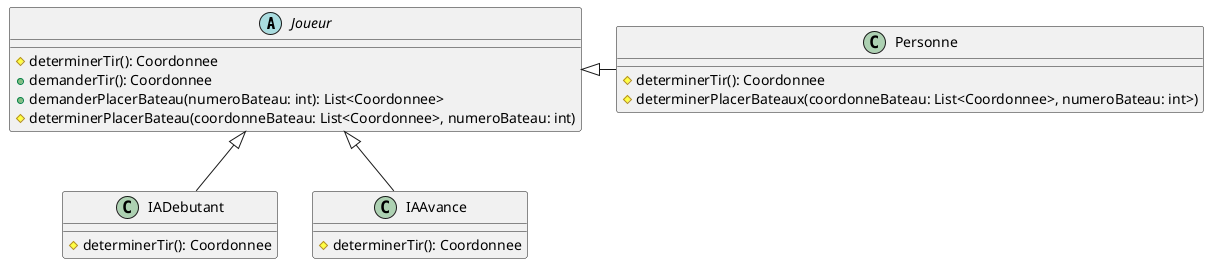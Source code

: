 @startuml


abstract class Joueur{
    # determinerTir(): Coordonnee
    + demanderTir(): Coordonnee
    + demanderPlacerBateau(numeroBateau: int): List<Coordonnee>
    # determinerPlacerBateau(coordonneBateau: List<Coordonnee>, numeroBateau: int)
}





class IADebutant {
    # determinerTir(): Coordonnee
}

class IAAvance{
    # determinerTir(): Coordonnee
}


class Personne {
    # determinerTir(): Coordonnee
    # determinerPlacerBateaux(coordonneBateau: List<Coordonnee>, numeroBateau: int>)
}



Joueur <|- Personne
Joueur <|-down- IADebutant
Joueur <|-down- IAAvance

@enduml
